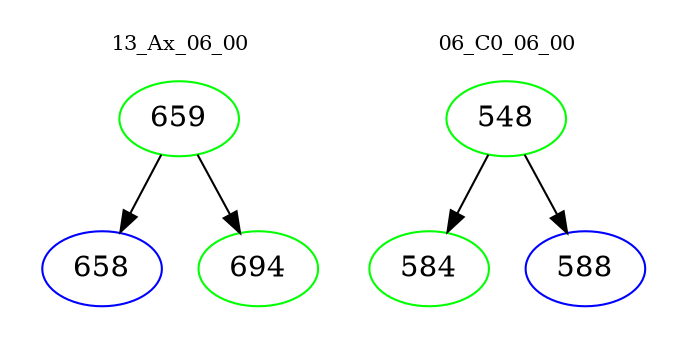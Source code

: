 digraph{
subgraph cluster_0 {
color = white
label = "13_Ax_06_00";
fontsize=10;
T0_659 [label="659", color="green"]
T0_659 -> T0_658 [color="black"]
T0_658 [label="658", color="blue"]
T0_659 -> T0_694 [color="black"]
T0_694 [label="694", color="green"]
}
subgraph cluster_1 {
color = white
label = "06_C0_06_00";
fontsize=10;
T1_548 [label="548", color="green"]
T1_548 -> T1_584 [color="black"]
T1_584 [label="584", color="green"]
T1_548 -> T1_588 [color="black"]
T1_588 [label="588", color="blue"]
}
}
